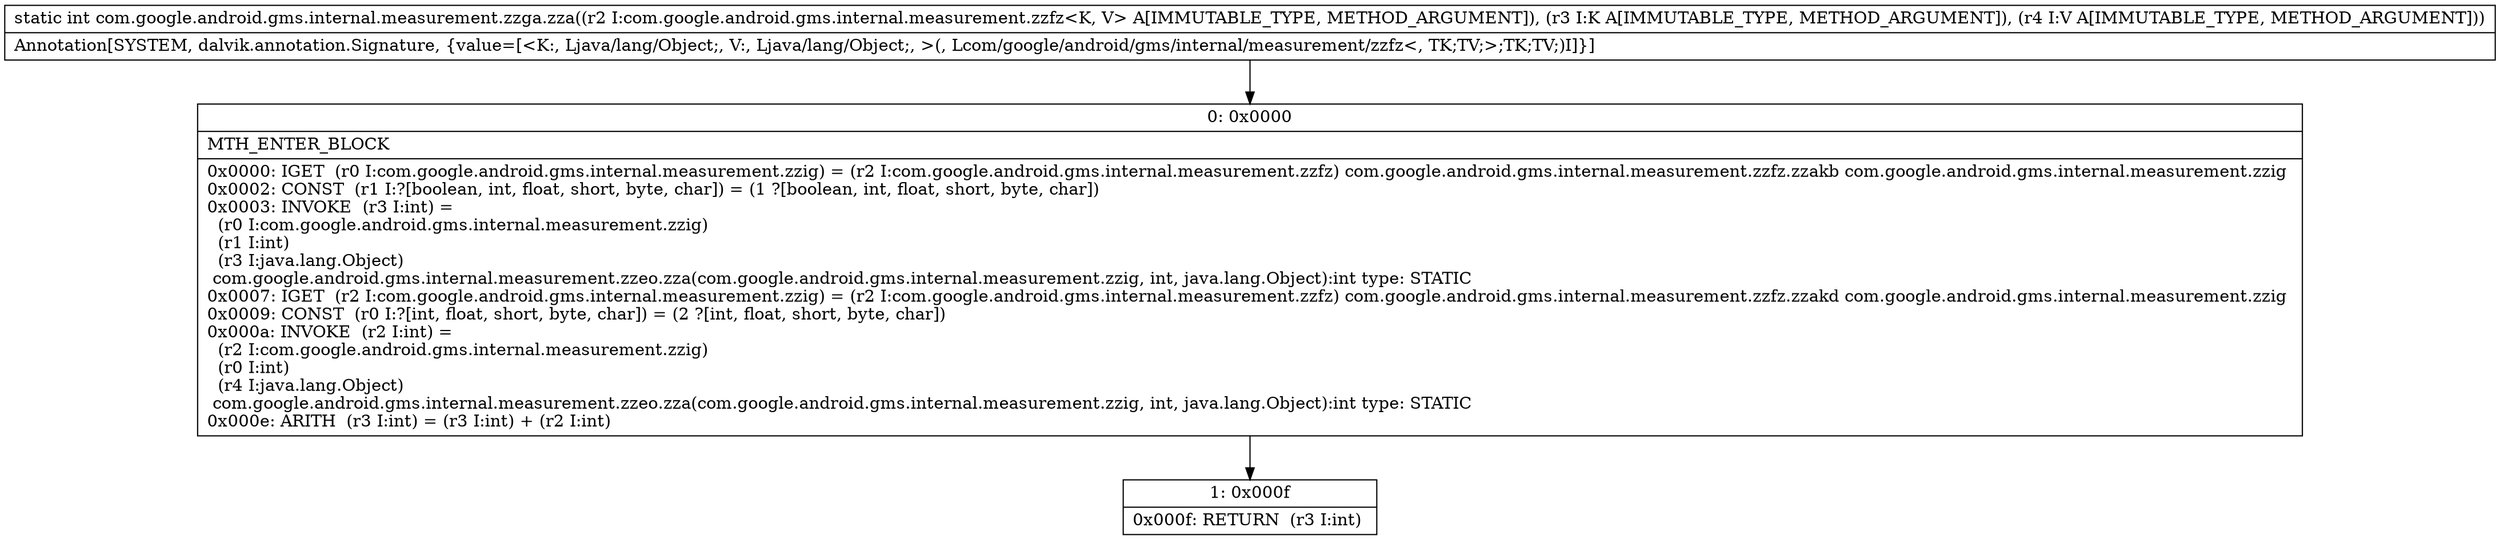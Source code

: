 digraph "CFG forcom.google.android.gms.internal.measurement.zzga.zza(Lcom\/google\/android\/gms\/internal\/measurement\/zzfz;Ljava\/lang\/Object;Ljava\/lang\/Object;)I" {
Node_0 [shape=record,label="{0\:\ 0x0000|MTH_ENTER_BLOCK\l|0x0000: IGET  (r0 I:com.google.android.gms.internal.measurement.zzig) = (r2 I:com.google.android.gms.internal.measurement.zzfz) com.google.android.gms.internal.measurement.zzfz.zzakb com.google.android.gms.internal.measurement.zzig \l0x0002: CONST  (r1 I:?[boolean, int, float, short, byte, char]) = (1 ?[boolean, int, float, short, byte, char]) \l0x0003: INVOKE  (r3 I:int) = \l  (r0 I:com.google.android.gms.internal.measurement.zzig)\l  (r1 I:int)\l  (r3 I:java.lang.Object)\l com.google.android.gms.internal.measurement.zzeo.zza(com.google.android.gms.internal.measurement.zzig, int, java.lang.Object):int type: STATIC \l0x0007: IGET  (r2 I:com.google.android.gms.internal.measurement.zzig) = (r2 I:com.google.android.gms.internal.measurement.zzfz) com.google.android.gms.internal.measurement.zzfz.zzakd com.google.android.gms.internal.measurement.zzig \l0x0009: CONST  (r0 I:?[int, float, short, byte, char]) = (2 ?[int, float, short, byte, char]) \l0x000a: INVOKE  (r2 I:int) = \l  (r2 I:com.google.android.gms.internal.measurement.zzig)\l  (r0 I:int)\l  (r4 I:java.lang.Object)\l com.google.android.gms.internal.measurement.zzeo.zza(com.google.android.gms.internal.measurement.zzig, int, java.lang.Object):int type: STATIC \l0x000e: ARITH  (r3 I:int) = (r3 I:int) + (r2 I:int) \l}"];
Node_1 [shape=record,label="{1\:\ 0x000f|0x000f: RETURN  (r3 I:int) \l}"];
MethodNode[shape=record,label="{static int com.google.android.gms.internal.measurement.zzga.zza((r2 I:com.google.android.gms.internal.measurement.zzfz\<K, V\> A[IMMUTABLE_TYPE, METHOD_ARGUMENT]), (r3 I:K A[IMMUTABLE_TYPE, METHOD_ARGUMENT]), (r4 I:V A[IMMUTABLE_TYPE, METHOD_ARGUMENT]))  | Annotation[SYSTEM, dalvik.annotation.Signature, \{value=[\<K:, Ljava\/lang\/Object;, V:, Ljava\/lang\/Object;, \>(, Lcom\/google\/android\/gms\/internal\/measurement\/zzfz\<, TK;TV;\>;TK;TV;)I]\}]\l}"];
MethodNode -> Node_0;
Node_0 -> Node_1;
}

